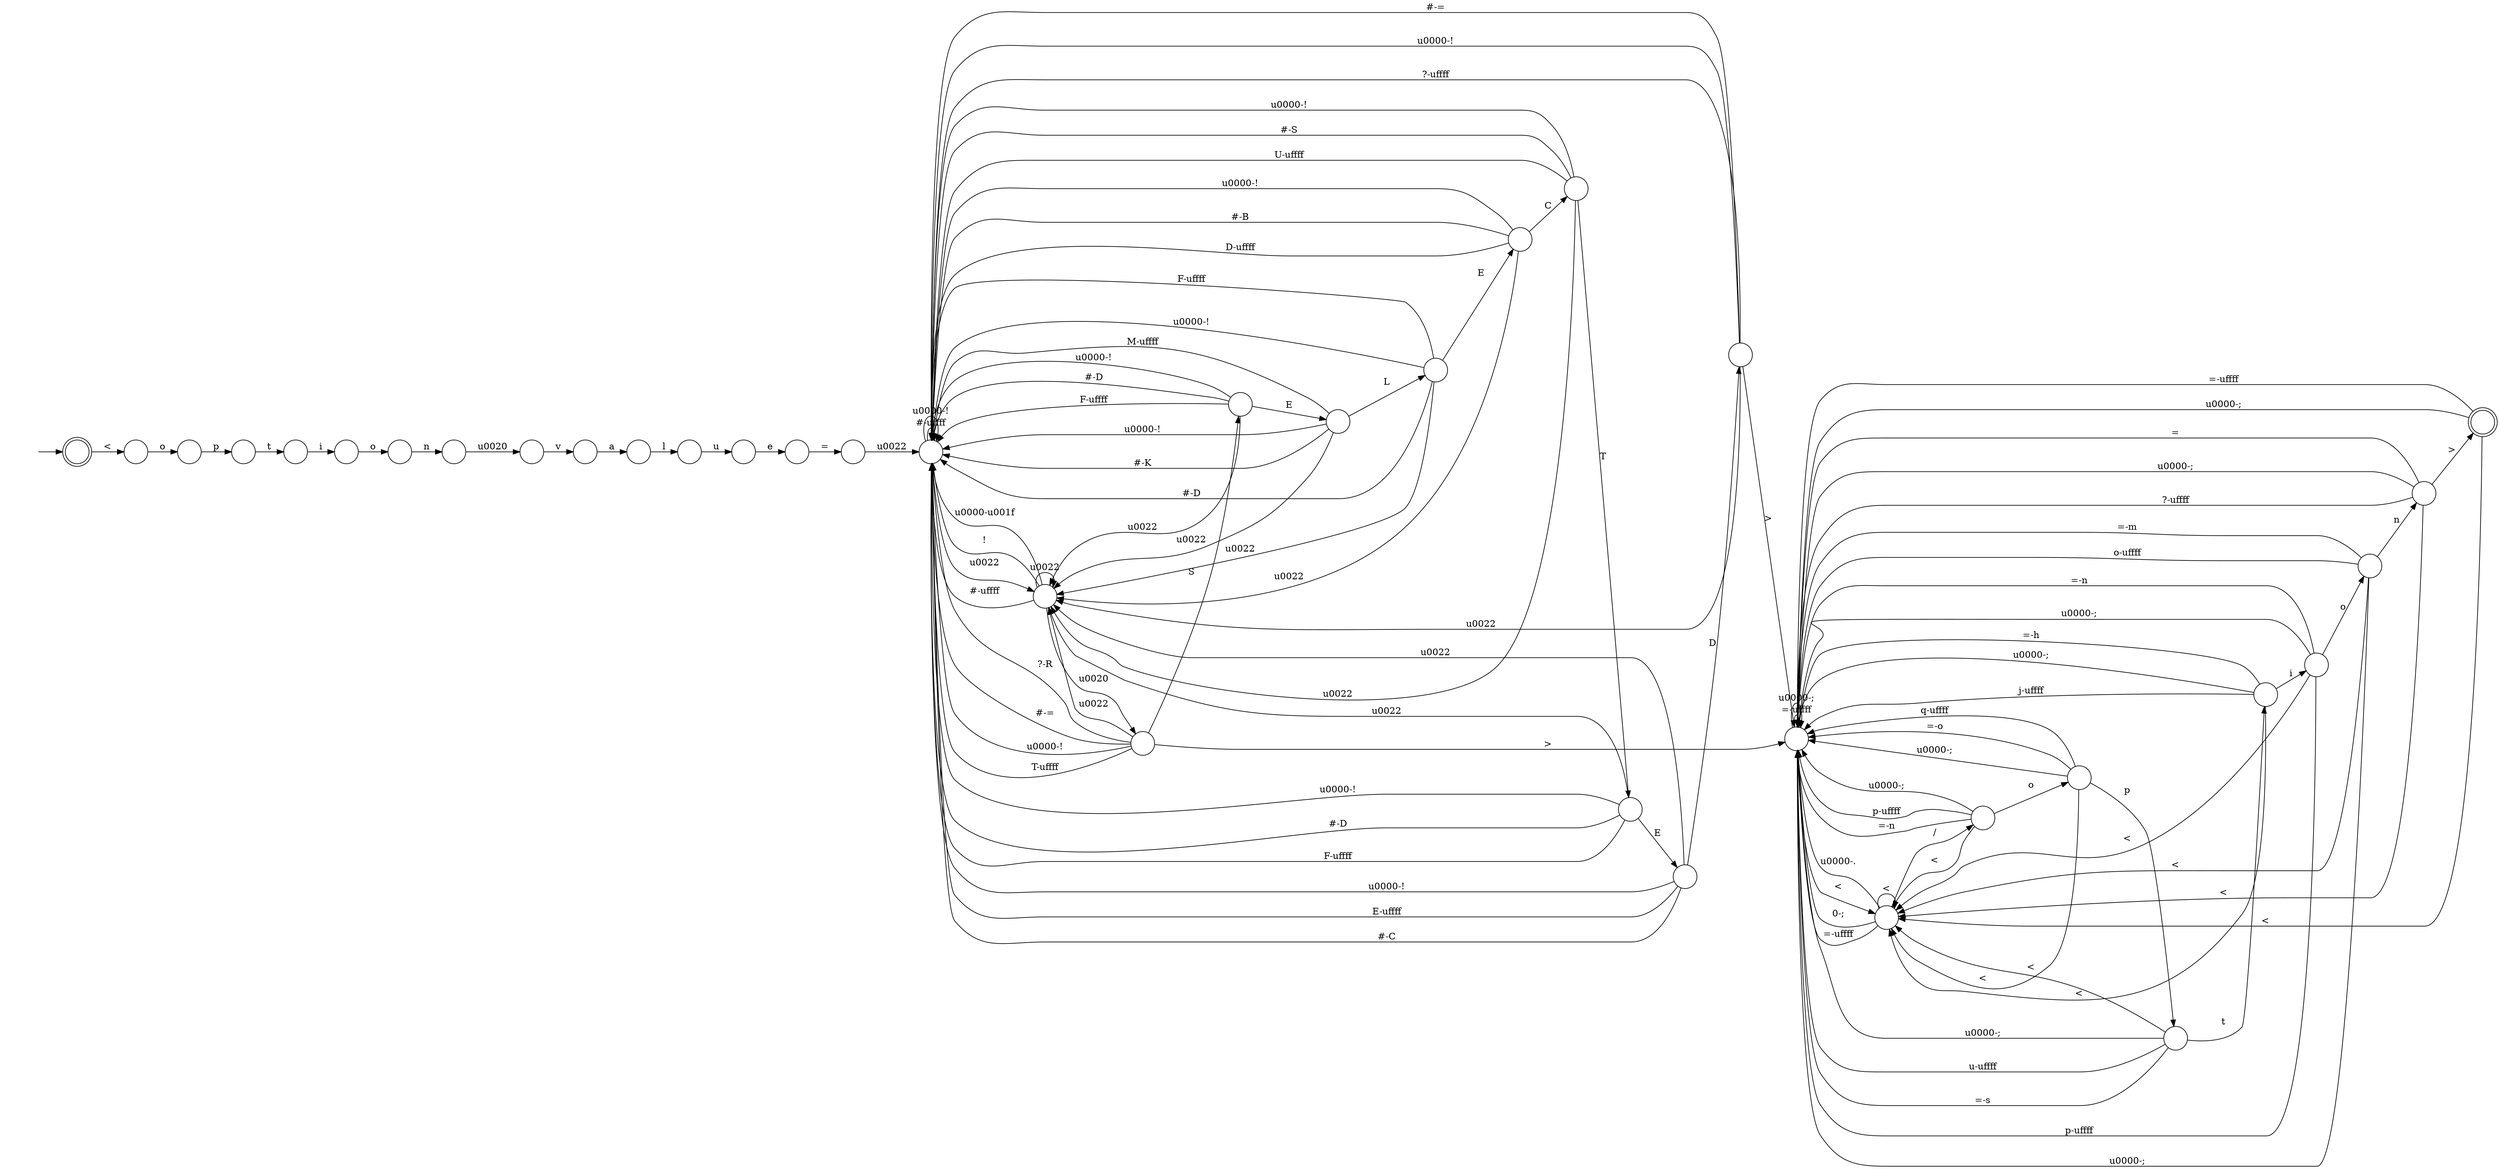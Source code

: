 digraph Automaton {
  rankdir = LR;
  0 [shape=circle,label=""];
  0 -> 12 [label="o"]
  1 [shape=circle,label=""];
  1 -> 33 [label="v"]
  2 [shape=circle,label=""];
  2 -> 34 [label="p"]
  3 [shape=circle,label=""];
  3 -> 1 [label="\u0020"]
  4 [shape=doublecircle,label=""];
  4 -> 13 [label="=-\uffff"]
  4 -> 13 [label="\u0000-;"]
  4 -> 22 [label="<"]
  5 [shape=circle,label=""];
  5 -> 31 [label="\u0022"]
  5 -> 9 [label="D"]
  5 -> 11 [label="\u0000-!"]
  5 -> 11 [label="E-\uffff"]
  5 -> 11 [label="#-C"]
  6 [shape=circle,label=""];
  6 -> 31 [label="\u0022"]
  6 -> 11 [label="\u0000-!"]
  6 -> 18 [label="T"]
  6 -> 11 [label="#-S"]
  6 -> 11 [label="U-\uffff"]
  7 [shape=circle,label=""];
  7 -> 31 [label="\u0022"]
  7 -> 11 [label="\u0000-!"]
  7 -> 6 [label="C"]
  7 -> 11 [label="#-B"]
  7 -> 11 [label="D-\uffff"]
  8 [shape=circle,label=""];
  8 -> 31 [label="\u0022"]
  8 -> 11 [label="#-D"]
  8 -> 11 [label="F-\uffff"]
  8 -> 11 [label="\u0000-!"]
  8 -> 25 [label="E"]
  9 [shape=circle,label=""];
  9 -> 31 [label="\u0022"]
  9 -> 11 [label="#-="]
  9 -> 11 [label="\u0000-!"]
  9 -> 13 [label=">"]
  9 -> 11 [label="?-\uffff"]
  10 [shape=circle,label=""];
  10 -> 13 [label="="]
  10 -> 4 [label=">"]
  10 -> 13 [label="\u0000-;"]
  10 -> 22 [label="<"]
  10 -> 13 [label="?-\uffff"]
  11 [shape=circle,label=""];
  11 -> 31 [label="\u0022"]
  11 -> 11 [label="#-\uffff"]
  11 -> 11 [label="\u0000-!"]
  12 [shape=circle,label=""];
  12 -> 3 [label="n"]
  13 [shape=circle,label=""];
  13 -> 13 [label="=-\uffff"]
  13 -> 13 [label="\u0000-;"]
  13 -> 22 [label="<"]
  14 [shape=circle,label=""];
  14 -> 31 [label="\u0022"]
  14 -> 11 [label="?-R"]
  14 -> 11 [label="#-="]
  14 -> 11 [label="\u0000-!"]
  14 -> 8 [label="S"]
  14 -> 13 [label=">"]
  14 -> 11 [label="T-\uffff"]
  15 [shape=doublecircle,label=""];
  initial [shape=plaintext,label=""];
  initial -> 15
  15 -> 26 [label="<"]
  16 [shape=circle,label=""];
  16 -> 32 [label="e"]
  17 [shape=circle,label=""];
  17 -> 16 [label="u"]
  18 [shape=circle,label=""];
  18 -> 31 [label="\u0022"]
  18 -> 11 [label="#-D"]
  18 -> 11 [label="F-\uffff"]
  18 -> 11 [label="\u0000-!"]
  18 -> 5 [label="E"]
  19 [shape=circle,label=""];
  19 -> 13 [label="p-\uffff"]
  19 -> 13 [label="=-n"]
  19 -> 13 [label="\u0000-;"]
  19 -> 22 [label="<"]
  19 -> 27 [label="o"]
  20 [shape=circle,label=""];
  20 -> 29 [label="t"]
  20 -> 13 [label="u-\uffff"]
  20 -> 13 [label="\u0000-;"]
  20 -> 22 [label="<"]
  20 -> 13 [label="=-s"]
  21 [shape=circle,label=""];
  21 -> 13 [label="q-\uffff"]
  21 -> 20 [label="p"]
  21 -> 13 [label="=-o"]
  21 -> 13 [label="\u0000-;"]
  21 -> 22 [label="<"]
  22 [shape=circle,label=""];
  22 -> 13 [label="0-;"]
  22 -> 13 [label="=-\uffff"]
  22 -> 13 [label="\u0000-."]
  22 -> 23 [label="/"]
  22 -> 22 [label="<"]
  23 [shape=circle,label=""];
  23 -> 13 [label="p-\uffff"]
  23 -> 13 [label="=-n"]
  23 -> 13 [label="\u0000-;"]
  23 -> 22 [label="<"]
  23 -> 21 [label="o"]
  24 [shape=circle,label=""];
  24 -> 17 [label="l"]
  25 [shape=circle,label=""];
  25 -> 31 [label="\u0022"]
  25 -> 11 [label="\u0000-!"]
  25 -> 11 [label="#-K"]
  25 -> 35 [label="L"]
  25 -> 11 [label="M-\uffff"]
  26 [shape=circle,label=""];
  26 -> 2 [label="o"]
  27 [shape=circle,label=""];
  27 -> 10 [label="n"]
  27 -> 13 [label="o-\uffff"]
  27 -> 13 [label="\u0000-;"]
  27 -> 22 [label="<"]
  27 -> 13 [label="=-m"]
  28 [shape=circle,label=""];
  28 -> 11 [label="\u0022"]
  29 [shape=circle,label=""];
  29 -> 19 [label="i"]
  29 -> 13 [label="=-h"]
  29 -> 13 [label="\u0000-;"]
  29 -> 22 [label="<"]
  29 -> 13 [label="j-\uffff"]
  30 [shape=circle,label=""];
  30 -> 0 [label="i"]
  31 [shape=circle,label=""];
  31 -> 31 [label="\u0022"]
  31 -> 11 [label="#-\uffff"]
  31 -> 11 [label="\u0000-\u001f"]
  31 -> 14 [label="\u0020"]
  31 -> 11 [label="!"]
  32 [shape=circle,label=""];
  32 -> 28 [label="="]
  33 [shape=circle,label=""];
  33 -> 24 [label="a"]
  34 [shape=circle,label=""];
  34 -> 30 [label="t"]
  35 [shape=circle,label=""];
  35 -> 31 [label="\u0022"]
  35 -> 11 [label="#-D"]
  35 -> 11 [label="F-\uffff"]
  35 -> 11 [label="\u0000-!"]
  35 -> 7 [label="E"]
}

